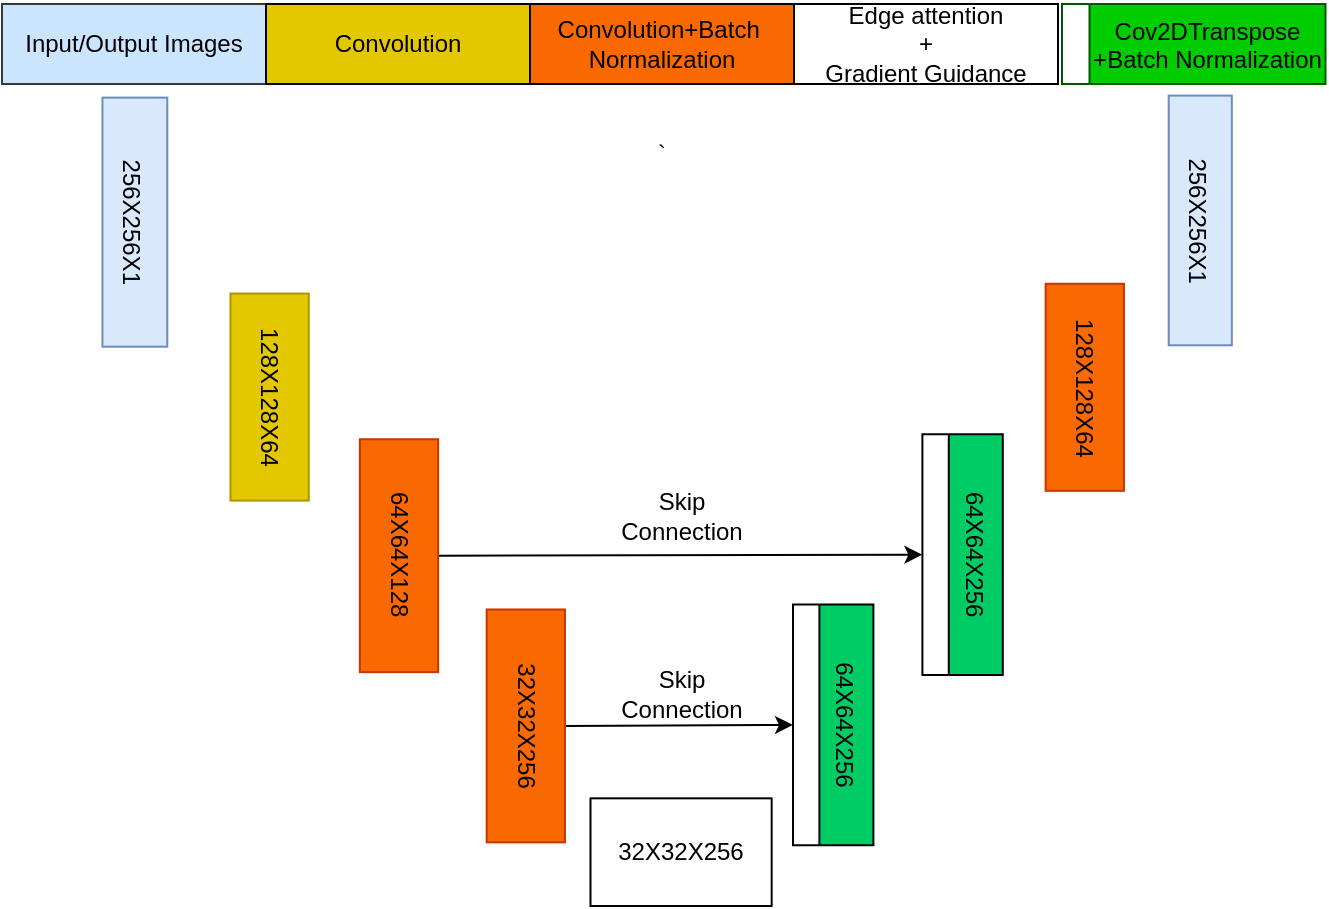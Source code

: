<mxfile version="26.1.0">
  <diagram name="Page-1" id="PtBJCHKU4J18S41eK8Ze">
    <mxGraphModel dx="786" dy="455" grid="1" gridSize="10" guides="1" tooltips="1" connect="1" arrows="1" fold="1" page="1" pageScale="1" pageWidth="850" pageHeight="1100" math="0" shadow="0">
      <root>
        <mxCell id="0" />
        <mxCell id="1" parent="0" />
        <mxCell id="8kH3946hoxblvGOlxuLF-50" value="" style="group" vertex="1" connectable="0" parent="1">
          <mxGeometry x="40" y="10" width="661.75" height="451" as="geometry" />
        </mxCell>
        <mxCell id="8kH3946hoxblvGOlxuLF-12" value="Input/Output Images" style="rounded=0;whiteSpace=wrap;html=1;fillColor=#cce5ff;strokeColor=#36393d;fixedWidth=1;autosize=1;" vertex="1" parent="8kH3946hoxblvGOlxuLF-50">
          <mxGeometry width="132" height="40" as="geometry" />
        </mxCell>
        <mxCell id="8kH3946hoxblvGOlxuLF-13" value="Convolution" style="rounded=0;whiteSpace=wrap;html=1;fillColor=#e3c800;strokeColor=#060606;fixedWidth=1;autosize=1;fontColor=#000000;" vertex="1" parent="8kH3946hoxblvGOlxuLF-50">
          <mxGeometry x="132" width="132" height="40" as="geometry" />
        </mxCell>
        <mxCell id="8kH3946hoxblvGOlxuLF-14" value="Convolution+Batch&amp;nbsp;&lt;div&gt;Normalization&lt;/div&gt;" style="rounded=0;whiteSpace=wrap;html=1;fillColor=#fa6800;strokeColor=#000000;fixedWidth=1;autosize=1;fontColor=#000000;" vertex="1" parent="8kH3946hoxblvGOlxuLF-50">
          <mxGeometry x="264" width="132" height="40" as="geometry" />
        </mxCell>
        <mxCell id="8kH3946hoxblvGOlxuLF-19" value="Edge attention&lt;div&gt;+&lt;/div&gt;&lt;div&gt;Gradient Guidance&lt;/div&gt;" style="rounded=0;whiteSpace=wrap;html=1;strokeColor=default;" vertex="1" parent="8kH3946hoxblvGOlxuLF-50">
          <mxGeometry x="396" width="132" height="40" as="geometry" />
        </mxCell>
        <mxCell id="8kH3946hoxblvGOlxuLF-25" value="Cov2DTranspose&#xa;+Batch Normalization" style="swimlane;fontStyle=0;childLayout=stackLayout;horizontal=1;startSize=118;fillColor=#00CC00;horizontalStack=0;resizeParent=1;resizeParentMax=0;resizeLast=0;collapsible=0;marginBottom=0;swimlaneFillColor=#ffffff;direction=south;fontColor=#000000;strokeColor=#005700;" vertex="1" parent="8kH3946hoxblvGOlxuLF-50">
          <mxGeometry x="530" width="131.75" height="40" as="geometry" />
        </mxCell>
        <mxCell id="8kH3946hoxblvGOlxuLF-34" value="`" style="group" vertex="1" connectable="0" parent="8kH3946hoxblvGOlxuLF-50">
          <mxGeometry x="40" y="61" width="580" height="390" as="geometry" />
        </mxCell>
        <mxCell id="8kH3946hoxblvGOlxuLF-3" value="&lt;h2&gt;&lt;font style=&quot;font-size: 12px; font-weight: normal;&quot;&gt;256X256X1&lt;/font&gt;&lt;/h2&gt;" style="rounded=0;whiteSpace=wrap;html=1;direction=north;flipV=0;container=1;rotation=90;fillColor=#dae8fc;strokeColor=#6c8ebf;" vertex="1" collapsed="1" parent="8kH3946hoxblvGOlxuLF-34">
          <mxGeometry x="-35.836" y="31.861" width="124.538" height="32.424" as="geometry">
            <mxRectangle x="92.505" y="152.505" width="120" height="60" as="alternateBounds" />
          </mxGeometry>
        </mxCell>
        <mxCell id="8kH3946hoxblvGOlxuLF-7" value="&lt;h2&gt;&lt;font style=&quot;font-size: 12px; font-weight: normal;&quot;&gt;256X256X1&lt;/font&gt;&lt;/h2&gt;" style="rounded=0;whiteSpace=wrap;html=1;direction=north;flipV=0;container=1;rotation=90;fillColor=#dae8fc;strokeColor=#6c8ebf;" vertex="1" collapsed="1" parent="8kH3946hoxblvGOlxuLF-34">
          <mxGeometry x="496.705" y="31.44" width="124.862" height="31.563" as="geometry">
            <mxRectangle x="92.5" y="152.5" width="120" height="60" as="alternateBounds" />
          </mxGeometry>
        </mxCell>
        <mxCell id="8kH3946hoxblvGOlxuLF-8" value="128X128X64" style="rounded=0;whiteSpace=wrap;html=1;direction=west;flipV=1;flipH=1;rotation=90;fillColor=#e3c800;fontColor=#000000;strokeColor=#B09500;" vertex="1" parent="8kH3946hoxblvGOlxuLF-34">
          <mxGeometry x="42.052" y="115.969" width="103.513" height="39.147" as="geometry" />
        </mxCell>
        <mxCell id="8kH3946hoxblvGOlxuLF-10" value="128X128X64" style="rounded=0;whiteSpace=wrap;html=1;direction=west;flipV=1;flipH=1;rotation=90;fillColor=#fa6800;fontColor=#000000;strokeColor=#C73500;" vertex="1" parent="8kH3946hoxblvGOlxuLF-34">
          <mxGeometry x="449.632" y="111.076" width="103.513" height="39.147" as="geometry" />
        </mxCell>
        <mxCell id="8kH3946hoxblvGOlxuLF-33" style="edgeStyle=none;rounded=0;orthogonalLoop=1;jettySize=auto;html=1;exitX=0.5;exitY=1;exitDx=0;exitDy=0;entryX=0.5;entryY=1;entryDx=0;entryDy=0;" edge="1" parent="8kH3946hoxblvGOlxuLF-34" source="8kH3946hoxblvGOlxuLF-15" target="8kH3946hoxblvGOlxuLF-30">
          <mxGeometry relative="1" as="geometry" />
        </mxCell>
        <mxCell id="8kH3946hoxblvGOlxuLF-15" value="64X64X128" style="rounded=0;whiteSpace=wrap;html=1;direction=west;flipV=1;flipH=1;rotation=90;fillColor=#fa6800;fontColor=#000000;strokeColor=#C73500;" vertex="1" parent="8kH3946hoxblvGOlxuLF-34">
          <mxGeometry x="100.278" y="195.281" width="116.452" height="39.147" as="geometry" />
        </mxCell>
        <mxCell id="8kH3946hoxblvGOlxuLF-16" value="32X32X256" style="rounded=0;whiteSpace=wrap;html=1;direction=south;" vertex="1" parent="8kH3946hoxblvGOlxuLF-34">
          <mxGeometry x="254.253" y="336.172" width="90.573" height="53.828" as="geometry" />
        </mxCell>
        <mxCell id="8kH3946hoxblvGOlxuLF-29" style="edgeStyle=none;rounded=0;orthogonalLoop=1;jettySize=auto;html=1;exitX=0.5;exitY=1;exitDx=0;exitDy=0;entryX=0.5;entryY=1;entryDx=0;entryDy=0;curved=0;" edge="1" parent="8kH3946hoxblvGOlxuLF-34" source="8kH3946hoxblvGOlxuLF-20" target="8kH3946hoxblvGOlxuLF-21">
          <mxGeometry relative="1" as="geometry" />
        </mxCell>
        <mxCell id="8kH3946hoxblvGOlxuLF-20" value="32X32X256" style="rounded=0;whiteSpace=wrap;html=1;direction=west;flipV=1;flipH=1;rotation=90;fillColor=#fa6800;fontColor=#000000;strokeColor=#C73500;" vertex="1" parent="8kH3946hoxblvGOlxuLF-34">
          <mxGeometry x="163.679" y="280.388" width="116.452" height="39.147" as="geometry" />
        </mxCell>
        <mxCell id="8kH3946hoxblvGOlxuLF-21" value="64X64X256" style="swimlane;fontStyle=0;childLayout=stackLayout;horizontal=1;startSize=27;fillColor=#00CC66;horizontalStack=0;resizeParent=1;resizeParentMax=0;resizeLast=0;collapsible=0;marginBottom=0;swimlaneFillColor=#ffffff;direction=east;verticalAlign=middle;rotation=90;labelBackgroundColor=none;" vertex="1" parent="8kH3946hoxblvGOlxuLF-34">
          <mxGeometry x="315.441" y="279.38" width="120.333" height="40.194" as="geometry" />
        </mxCell>
        <mxCell id="8kH3946hoxblvGOlxuLF-30" value="64X64X256" style="swimlane;fontStyle=0;childLayout=stackLayout;horizontal=1;startSize=27;fillColor=#00CC66;horizontalStack=0;resizeParent=1;resizeParentMax=0;resizeLast=0;collapsible=0;marginBottom=0;swimlaneFillColor=#ffffff;direction=east;verticalAlign=middle;rotation=90;labelBackgroundColor=none;" vertex="1" parent="8kH3946hoxblvGOlxuLF-34">
          <mxGeometry x="380.137" y="194.234" width="120.333" height="40.194" as="geometry" />
        </mxCell>
        <mxCell id="8kH3946hoxblvGOlxuLF-35" value="Skip Connection" style="text;html=1;align=center;verticalAlign=middle;whiteSpace=wrap;rounded=0;" vertex="1" parent="8kH3946hoxblvGOlxuLF-34">
          <mxGeometry x="269.54" y="180" width="60" height="30" as="geometry" />
        </mxCell>
        <mxCell id="8kH3946hoxblvGOlxuLF-49" value="Skip Connection" style="text;html=1;align=center;verticalAlign=middle;whiteSpace=wrap;rounded=0;" vertex="1" parent="8kH3946hoxblvGOlxuLF-50">
          <mxGeometry x="309.54" y="330" width="60" height="30" as="geometry" />
        </mxCell>
      </root>
    </mxGraphModel>
  </diagram>
</mxfile>
